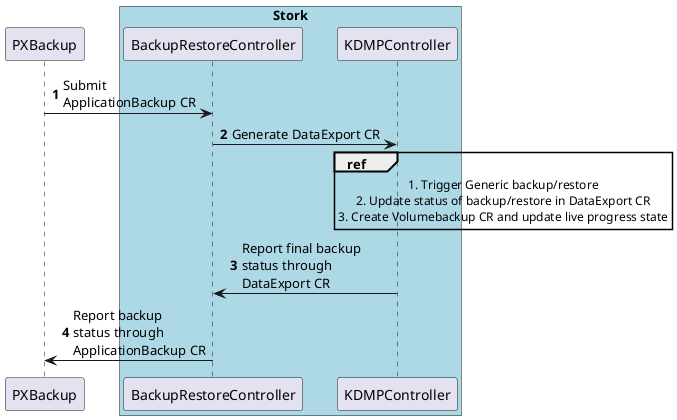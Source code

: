@startuml
participant PXBackup
box "Stork" #LightBlue
participant BackupRestoreController
participant KDMPController
end box
autonumber
PXBackup -> BackupRestoreController: Submit \nApplicationBackup CR
BackupRestoreController -> KDMPController: Generate DataExport CR
ref over KDMPController
    1. Trigger Generic backup/restore
    2. Update status of backup/restore in DataExport CR
    3. Create Volumebackup CR and update live progress state
end ref
KDMPController -> BackupRestoreController: Report final backup \nstatus through \nDataExport CR
BackupRestoreController -> PXBackup: Report backup \nstatus through \nApplicationBackup CR
@enduml 